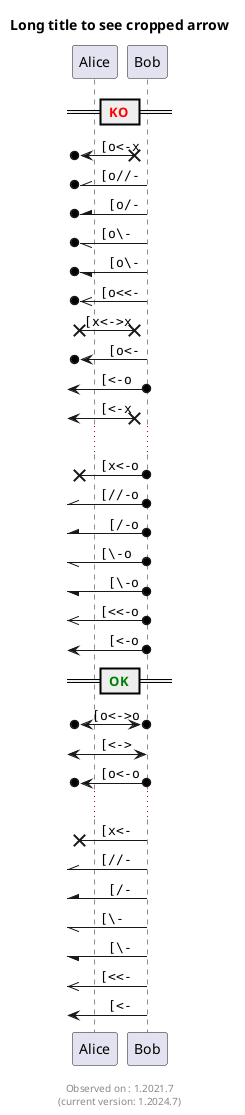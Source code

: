 {
  "sha1": "mn98vduwjm9uoaki3b872smk0ru6dne",
  "insertion": {
    "when": "2024-06-03T18:59:35.438Z",
    "url": "https://forum.plantuml.net/14104/sequence-diagram-incoming-outgoing-some-arrows-are-inverted",
    "user": "plantuml@gmail.com"
  }
}
@startuml
title Long title to see cropped arrow
participant Alice as a
participant Bob   as b
== <color:red> KO ==
 [o<-x b : "" [o<-x""
 [o//- b : "" [o//-""
  [o/- b : ""  [o/-""
 [o\\- b : "" [o\\-""
  [o\- b : ""  [o\-""
 [o<<- b : "" [o<<-""
[x<->x b : ""[x<->x""
  [o<- b : ""  [o<-""
  [<-o b : ""  [<-o""
  [<-x b : ""  [<-x""
...
  [x<-o b : ""  [x<-o""
  [//-o b : ""  [//-o""
   [/-o b : ""   [/-o""
  [\\-o b : ""  [\\-o""
   [\-o b : ""   [\-o""
  [<<-o b : ""  [<<-o""
   [<-o b : ""   [<-o""
== <color:green> OK ==
[o<->o b : ""[o<->o""
  [<-> b : ""  [<->""
 [o<-o b : "" [o<-o""
...
  [x<- b : ""  [x<-""
  [//- b : ""  [//-""
   [/- b : ""   [/-""
  [\\- b : ""  [\\-""
   [\- b : ""   [\-""
  [<<- b : ""  [<<-""
   [<- b : ""   [<-""
footer \nObserved on : 1.2021.7\n(current version: %version())
@enduml
